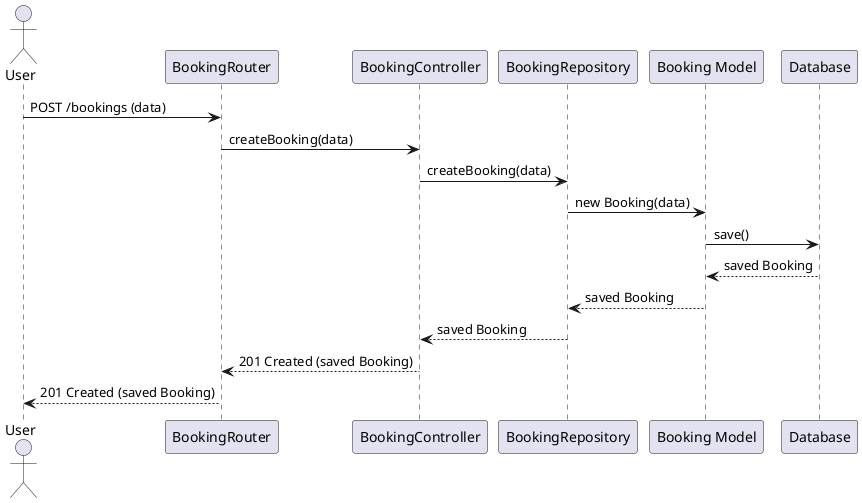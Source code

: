 @startuml
actor User
participant "BookingRouter" as Router
participant "BookingController" as Controller
participant "BookingRepository" as Repository
participant "Booking Model" as Model
participant "Database" as DB

User -> Router: POST /bookings (data)
Router -> Controller: createBooking(data)
Controller -> Repository: createBooking(data)
Repository -> Model: new Booking(data)
Model -> DB: save()
DB --> Model: saved Booking
Model --> Repository: saved Booking
Repository --> Controller: saved Booking
Controller --> Router: 201 Created (saved Booking)
Router --> User: 201 Created (saved Booking)
@enduml
